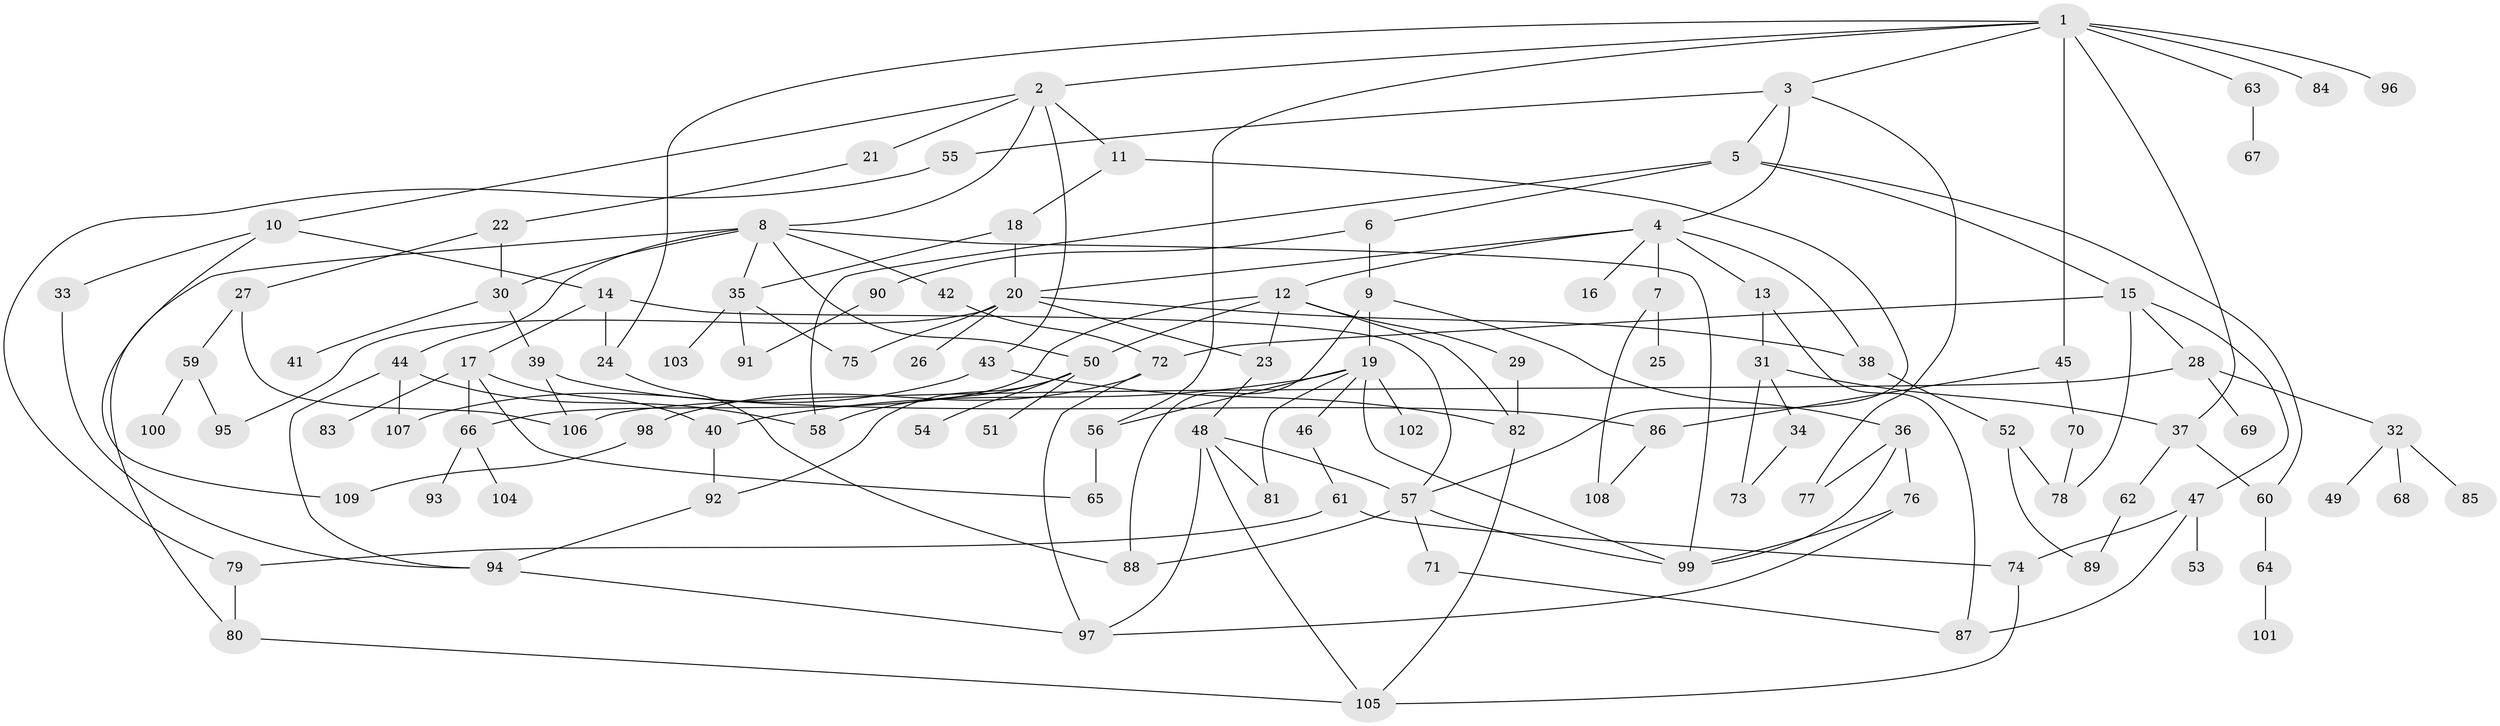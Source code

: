 // coarse degree distribution, {10: 0.02631578947368421, 7: 0.039473684210526314, 5: 0.07894736842105263, 6: 0.06578947368421052, 3: 0.2631578947368421, 2: 0.13157894736842105, 8: 0.02631578947368421, 4: 0.14473684210526316, 1: 0.2236842105263158}
// Generated by graph-tools (version 1.1) at 2025/51/02/27/25 19:51:36]
// undirected, 109 vertices, 163 edges
graph export_dot {
graph [start="1"]
  node [color=gray90,style=filled];
  1;
  2;
  3;
  4;
  5;
  6;
  7;
  8;
  9;
  10;
  11;
  12;
  13;
  14;
  15;
  16;
  17;
  18;
  19;
  20;
  21;
  22;
  23;
  24;
  25;
  26;
  27;
  28;
  29;
  30;
  31;
  32;
  33;
  34;
  35;
  36;
  37;
  38;
  39;
  40;
  41;
  42;
  43;
  44;
  45;
  46;
  47;
  48;
  49;
  50;
  51;
  52;
  53;
  54;
  55;
  56;
  57;
  58;
  59;
  60;
  61;
  62;
  63;
  64;
  65;
  66;
  67;
  68;
  69;
  70;
  71;
  72;
  73;
  74;
  75;
  76;
  77;
  78;
  79;
  80;
  81;
  82;
  83;
  84;
  85;
  86;
  87;
  88;
  89;
  90;
  91;
  92;
  93;
  94;
  95;
  96;
  97;
  98;
  99;
  100;
  101;
  102;
  103;
  104;
  105;
  106;
  107;
  108;
  109;
  1 -- 2;
  1 -- 3;
  1 -- 45;
  1 -- 63;
  1 -- 84;
  1 -- 96;
  1 -- 56;
  1 -- 37;
  1 -- 24;
  2 -- 8;
  2 -- 10;
  2 -- 11;
  2 -- 21;
  2 -- 43;
  3 -- 4;
  3 -- 5;
  3 -- 55;
  3 -- 77;
  4 -- 7;
  4 -- 12;
  4 -- 13;
  4 -- 16;
  4 -- 20;
  4 -- 38;
  5 -- 6;
  5 -- 15;
  5 -- 58;
  5 -- 60;
  6 -- 9;
  6 -- 90;
  7 -- 25;
  7 -- 108;
  8 -- 42;
  8 -- 44;
  8 -- 50;
  8 -- 80;
  8 -- 35;
  8 -- 30;
  8 -- 99;
  9 -- 19;
  9 -- 36;
  9 -- 88;
  10 -- 14;
  10 -- 33;
  10 -- 109;
  11 -- 18;
  11 -- 57;
  12 -- 23;
  12 -- 29;
  12 -- 66;
  12 -- 50;
  12 -- 82;
  13 -- 31;
  13 -- 87;
  14 -- 17;
  14 -- 24;
  14 -- 57;
  15 -- 28;
  15 -- 47;
  15 -- 72;
  15 -- 78;
  17 -- 40;
  17 -- 65;
  17 -- 66;
  17 -- 83;
  18 -- 35;
  18 -- 20;
  19 -- 46;
  19 -- 56;
  19 -- 81;
  19 -- 102;
  19 -- 99;
  19 -- 40;
  20 -- 26;
  20 -- 95;
  20 -- 75;
  20 -- 23;
  20 -- 38;
  21 -- 22;
  22 -- 27;
  22 -- 30;
  23 -- 48;
  24 -- 88;
  27 -- 59;
  27 -- 106;
  28 -- 32;
  28 -- 69;
  28 -- 106;
  29 -- 82;
  30 -- 39;
  30 -- 41;
  31 -- 34;
  31 -- 37;
  31 -- 73;
  32 -- 49;
  32 -- 68;
  32 -- 85;
  33 -- 94;
  34 -- 73;
  35 -- 75;
  35 -- 91;
  35 -- 103;
  36 -- 76;
  36 -- 77;
  36 -- 99;
  37 -- 60;
  37 -- 62;
  38 -- 52;
  39 -- 106;
  39 -- 86;
  40 -- 92;
  42 -- 72;
  43 -- 82;
  43 -- 107;
  44 -- 107;
  44 -- 94;
  44 -- 58;
  45 -- 70;
  45 -- 86;
  46 -- 61;
  47 -- 53;
  47 -- 74;
  47 -- 87;
  48 -- 97;
  48 -- 57;
  48 -- 81;
  48 -- 105;
  50 -- 51;
  50 -- 54;
  50 -- 58;
  50 -- 92;
  52 -- 78;
  52 -- 89;
  55 -- 79;
  56 -- 65;
  57 -- 71;
  57 -- 88;
  57 -- 99;
  59 -- 100;
  59 -- 95;
  60 -- 64;
  61 -- 74;
  61 -- 79;
  62 -- 89;
  63 -- 67;
  64 -- 101;
  66 -- 93;
  66 -- 104;
  70 -- 78;
  71 -- 87;
  72 -- 98;
  72 -- 97;
  74 -- 105;
  76 -- 99;
  76 -- 97;
  79 -- 80;
  80 -- 105;
  82 -- 105;
  86 -- 108;
  90 -- 91;
  92 -- 94;
  94 -- 97;
  98 -- 109;
}
